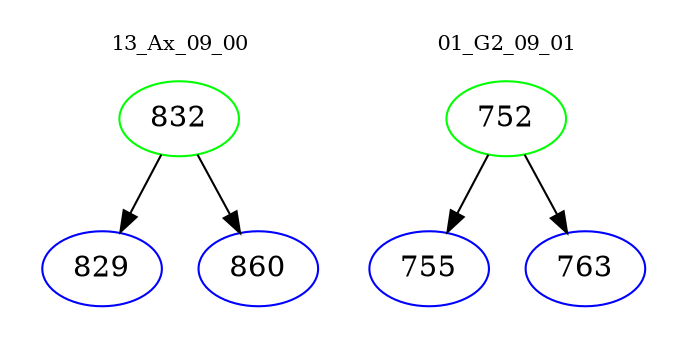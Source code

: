 digraph{
subgraph cluster_0 {
color = white
label = "13_Ax_09_00";
fontsize=10;
T0_832 [label="832", color="green"]
T0_832 -> T0_829 [color="black"]
T0_829 [label="829", color="blue"]
T0_832 -> T0_860 [color="black"]
T0_860 [label="860", color="blue"]
}
subgraph cluster_1 {
color = white
label = "01_G2_09_01";
fontsize=10;
T1_752 [label="752", color="green"]
T1_752 -> T1_755 [color="black"]
T1_755 [label="755", color="blue"]
T1_752 -> T1_763 [color="black"]
T1_763 [label="763", color="blue"]
}
}
